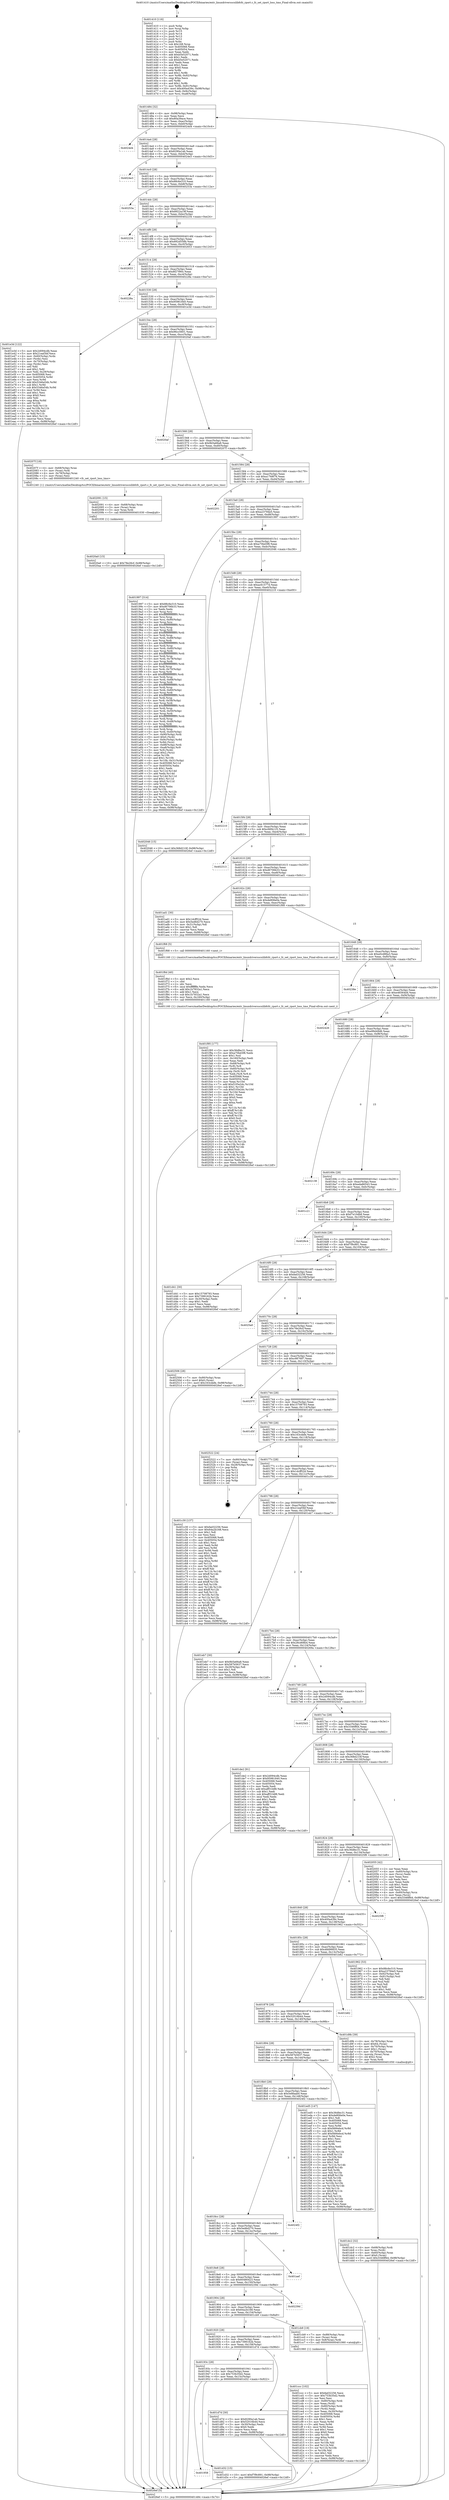 digraph "0x401410" {
  label = "0x401410 (/mnt/c/Users/mathe/Desktop/tcc/POCII/binaries/extr_linuxdriversscsilibfcfc_rport.c_fc_set_rport_loss_tmo_Final-ollvm.out::main(0))"
  labelloc = "t"
  node[shape=record]

  Entry [label="",width=0.3,height=0.3,shape=circle,fillcolor=black,style=filled]
  "0x401484" [label="{
     0x401484 [32]\l
     | [instrs]\l
     &nbsp;&nbsp;0x401484 \<+6\>: mov -0x98(%rbp),%eax\l
     &nbsp;&nbsp;0x40148a \<+2\>: mov %eax,%ecx\l
     &nbsp;&nbsp;0x40148c \<+6\>: sub $0x80a39ace,%ecx\l
     &nbsp;&nbsp;0x401492 \<+6\>: mov %eax,-0xac(%rbp)\l
     &nbsp;&nbsp;0x401498 \<+6\>: mov %ecx,-0xb0(%rbp)\l
     &nbsp;&nbsp;0x40149e \<+6\>: je 00000000004024d4 \<main+0x10c4\>\l
  }"]
  "0x4024d4" [label="{
     0x4024d4\l
  }", style=dashed]
  "0x4014a4" [label="{
     0x4014a4 [28]\l
     | [instrs]\l
     &nbsp;&nbsp;0x4014a4 \<+5\>: jmp 00000000004014a9 \<main+0x99\>\l
     &nbsp;&nbsp;0x4014a9 \<+6\>: mov -0xac(%rbp),%eax\l
     &nbsp;&nbsp;0x4014af \<+5\>: sub $0x8290a1ab,%eax\l
     &nbsp;&nbsp;0x4014b4 \<+6\>: mov %eax,-0xb4(%rbp)\l
     &nbsp;&nbsp;0x4014ba \<+6\>: je 00000000004024e3 \<main+0x10d3\>\l
  }"]
  Exit [label="",width=0.3,height=0.3,shape=circle,fillcolor=black,style=filled,peripheries=2]
  "0x4024e3" [label="{
     0x4024e3\l
  }", style=dashed]
  "0x4014c0" [label="{
     0x4014c0 [28]\l
     | [instrs]\l
     &nbsp;&nbsp;0x4014c0 \<+5\>: jmp 00000000004014c5 \<main+0xb5\>\l
     &nbsp;&nbsp;0x4014c5 \<+6\>: mov -0xac(%rbp),%eax\l
     &nbsp;&nbsp;0x4014cb \<+5\>: sub $0x88c6e310,%eax\l
     &nbsp;&nbsp;0x4014d0 \<+6\>: mov %eax,-0xb8(%rbp)\l
     &nbsp;&nbsp;0x4014d6 \<+6\>: je 000000000040253a \<main+0x112a\>\l
  }"]
  "0x4020a0" [label="{
     0x4020a0 [15]\l
     | [instrs]\l
     &nbsp;&nbsp;0x4020a0 \<+10\>: movl $0x78e26cf,-0x98(%rbp)\l
     &nbsp;&nbsp;0x4020aa \<+5\>: jmp 00000000004026ef \<main+0x12df\>\l
  }"]
  "0x40253a" [label="{
     0x40253a\l
  }", style=dashed]
  "0x4014dc" [label="{
     0x4014dc [28]\l
     | [instrs]\l
     &nbsp;&nbsp;0x4014dc \<+5\>: jmp 00000000004014e1 \<main+0xd1\>\l
     &nbsp;&nbsp;0x4014e1 \<+6\>: mov -0xac(%rbp),%eax\l
     &nbsp;&nbsp;0x4014e7 \<+5\>: sub $0x8922a19f,%eax\l
     &nbsp;&nbsp;0x4014ec \<+6\>: mov %eax,-0xbc(%rbp)\l
     &nbsp;&nbsp;0x4014f2 \<+6\>: je 0000000000402234 \<main+0xe24\>\l
  }"]
  "0x402091" [label="{
     0x402091 [15]\l
     | [instrs]\l
     &nbsp;&nbsp;0x402091 \<+4\>: mov -0x68(%rbp),%rax\l
     &nbsp;&nbsp;0x402095 \<+3\>: mov (%rax),%rax\l
     &nbsp;&nbsp;0x402098 \<+3\>: mov %rax,%rdi\l
     &nbsp;&nbsp;0x40209b \<+5\>: call 0000000000401030 \<free@plt\>\l
     | [calls]\l
     &nbsp;&nbsp;0x401030 \{1\} (unknown)\l
  }"]
  "0x402234" [label="{
     0x402234\l
  }", style=dashed]
  "0x4014f8" [label="{
     0x4014f8 [28]\l
     | [instrs]\l
     &nbsp;&nbsp;0x4014f8 \<+5\>: jmp 00000000004014fd \<main+0xed\>\l
     &nbsp;&nbsp;0x4014fd \<+6\>: mov -0xac(%rbp),%eax\l
     &nbsp;&nbsp;0x401503 \<+5\>: sub $0x892d558b,%eax\l
     &nbsp;&nbsp;0x401508 \<+6\>: mov %eax,-0xc0(%rbp)\l
     &nbsp;&nbsp;0x40150e \<+6\>: je 0000000000402653 \<main+0x1243\>\l
  }"]
  "0x401f95" [label="{
     0x401f95 [177]\l
     | [instrs]\l
     &nbsp;&nbsp;0x401f95 \<+5\>: mov $0x36dfec31,%ecx\l
     &nbsp;&nbsp;0x401f9a \<+5\>: mov $0xa70bd3f8,%edx\l
     &nbsp;&nbsp;0x401f9f \<+3\>: mov $0x1,%sil\l
     &nbsp;&nbsp;0x401fa2 \<+6\>: mov -0x160(%rbp),%edi\l
     &nbsp;&nbsp;0x401fa8 \<+3\>: imul %eax,%edi\l
     &nbsp;&nbsp;0x401fab \<+4\>: mov -0x68(%rbp),%r8\l
     &nbsp;&nbsp;0x401faf \<+3\>: mov (%r8),%r8\l
     &nbsp;&nbsp;0x401fb2 \<+4\>: mov -0x60(%rbp),%r9\l
     &nbsp;&nbsp;0x401fb6 \<+3\>: movslq (%r9),%r9\l
     &nbsp;&nbsp;0x401fb9 \<+4\>: mov %edi,(%r8,%r9,4)\l
     &nbsp;&nbsp;0x401fbd \<+7\>: mov 0x405068,%eax\l
     &nbsp;&nbsp;0x401fc4 \<+7\>: mov 0x405054,%edi\l
     &nbsp;&nbsp;0x401fcb \<+3\>: mov %eax,%r10d\l
     &nbsp;&nbsp;0x401fce \<+7\>: add $0xf105e2dc,%r10d\l
     &nbsp;&nbsp;0x401fd5 \<+4\>: sub $0x1,%r10d\l
     &nbsp;&nbsp;0x401fd9 \<+7\>: sub $0xf105e2dc,%r10d\l
     &nbsp;&nbsp;0x401fe0 \<+4\>: imul %r10d,%eax\l
     &nbsp;&nbsp;0x401fe4 \<+3\>: and $0x1,%eax\l
     &nbsp;&nbsp;0x401fe7 \<+3\>: cmp $0x0,%eax\l
     &nbsp;&nbsp;0x401fea \<+4\>: sete %r11b\l
     &nbsp;&nbsp;0x401fee \<+3\>: cmp $0xa,%edi\l
     &nbsp;&nbsp;0x401ff1 \<+3\>: setl %bl\l
     &nbsp;&nbsp;0x401ff4 \<+3\>: mov %r11b,%r14b\l
     &nbsp;&nbsp;0x401ff7 \<+4\>: xor $0xff,%r14b\l
     &nbsp;&nbsp;0x401ffb \<+3\>: mov %bl,%r15b\l
     &nbsp;&nbsp;0x401ffe \<+4\>: xor $0xff,%r15b\l
     &nbsp;&nbsp;0x402002 \<+4\>: xor $0x0,%sil\l
     &nbsp;&nbsp;0x402006 \<+3\>: mov %r14b,%r12b\l
     &nbsp;&nbsp;0x402009 \<+4\>: and $0x0,%r12b\l
     &nbsp;&nbsp;0x40200d \<+3\>: and %sil,%r11b\l
     &nbsp;&nbsp;0x402010 \<+3\>: mov %r15b,%r13b\l
     &nbsp;&nbsp;0x402013 \<+4\>: and $0x0,%r13b\l
     &nbsp;&nbsp;0x402017 \<+3\>: and %sil,%bl\l
     &nbsp;&nbsp;0x40201a \<+3\>: or %r11b,%r12b\l
     &nbsp;&nbsp;0x40201d \<+3\>: or %bl,%r13b\l
     &nbsp;&nbsp;0x402020 \<+3\>: xor %r13b,%r12b\l
     &nbsp;&nbsp;0x402023 \<+3\>: or %r15b,%r14b\l
     &nbsp;&nbsp;0x402026 \<+4\>: xor $0xff,%r14b\l
     &nbsp;&nbsp;0x40202a \<+4\>: or $0x0,%sil\l
     &nbsp;&nbsp;0x40202e \<+3\>: and %sil,%r14b\l
     &nbsp;&nbsp;0x402031 \<+3\>: or %r14b,%r12b\l
     &nbsp;&nbsp;0x402034 \<+4\>: test $0x1,%r12b\l
     &nbsp;&nbsp;0x402038 \<+3\>: cmovne %edx,%ecx\l
     &nbsp;&nbsp;0x40203b \<+6\>: mov %ecx,-0x98(%rbp)\l
     &nbsp;&nbsp;0x402041 \<+5\>: jmp 00000000004026ef \<main+0x12df\>\l
  }"]
  "0x402653" [label="{
     0x402653\l
  }", style=dashed]
  "0x401514" [label="{
     0x401514 [28]\l
     | [instrs]\l
     &nbsp;&nbsp;0x401514 \<+5\>: jmp 0000000000401519 \<main+0x109\>\l
     &nbsp;&nbsp;0x401519 \<+6\>: mov -0xac(%rbp),%eax\l
     &nbsp;&nbsp;0x40151f \<+5\>: sub $0x8f27f90c,%eax\l
     &nbsp;&nbsp;0x401524 \<+6\>: mov %eax,-0xc4(%rbp)\l
     &nbsp;&nbsp;0x40152a \<+6\>: je 000000000040228a \<main+0xe7a\>\l
  }"]
  "0x401f6d" [label="{
     0x401f6d [40]\l
     | [instrs]\l
     &nbsp;&nbsp;0x401f6d \<+5\>: mov $0x2,%ecx\l
     &nbsp;&nbsp;0x401f72 \<+1\>: cltd\l
     &nbsp;&nbsp;0x401f73 \<+2\>: idiv %ecx\l
     &nbsp;&nbsp;0x401f75 \<+6\>: imul $0xfffffffe,%edx,%ecx\l
     &nbsp;&nbsp;0x401f7b \<+6\>: add $0x1b7832a1,%ecx\l
     &nbsp;&nbsp;0x401f81 \<+3\>: add $0x1,%ecx\l
     &nbsp;&nbsp;0x401f84 \<+6\>: sub $0x1b7832a1,%ecx\l
     &nbsp;&nbsp;0x401f8a \<+6\>: mov %ecx,-0x160(%rbp)\l
     &nbsp;&nbsp;0x401f90 \<+5\>: call 0000000000401160 \<next_i\>\l
     | [calls]\l
     &nbsp;&nbsp;0x401160 \{1\} (/mnt/c/Users/mathe/Desktop/tcc/POCII/binaries/extr_linuxdriversscsilibfcfc_rport.c_fc_set_rport_loss_tmo_Final-ollvm.out::next_i)\l
  }"]
  "0x40228a" [label="{
     0x40228a\l
  }", style=dashed]
  "0x401530" [label="{
     0x401530 [28]\l
     | [instrs]\l
     &nbsp;&nbsp;0x401530 \<+5\>: jmp 0000000000401535 \<main+0x125\>\l
     &nbsp;&nbsp;0x401535 \<+6\>: mov -0xac(%rbp),%eax\l
     &nbsp;&nbsp;0x40153b \<+5\>: sub $0x95981840,%eax\l
     &nbsp;&nbsp;0x401540 \<+6\>: mov %eax,-0xc8(%rbp)\l
     &nbsp;&nbsp;0x401546 \<+6\>: je 0000000000401e3d \<main+0xa2d\>\l
  }"]
  "0x401dc2" [label="{
     0x401dc2 [32]\l
     | [instrs]\l
     &nbsp;&nbsp;0x401dc2 \<+4\>: mov -0x68(%rbp),%rdi\l
     &nbsp;&nbsp;0x401dc6 \<+3\>: mov %rax,(%rdi)\l
     &nbsp;&nbsp;0x401dc9 \<+4\>: mov -0x60(%rbp),%rax\l
     &nbsp;&nbsp;0x401dcd \<+6\>: movl $0x0,(%rax)\l
     &nbsp;&nbsp;0x401dd3 \<+10\>: movl $0x3346ff44,-0x98(%rbp)\l
     &nbsp;&nbsp;0x401ddd \<+5\>: jmp 00000000004026ef \<main+0x12df\>\l
  }"]
  "0x401e3d" [label="{
     0x401e3d [122]\l
     | [instrs]\l
     &nbsp;&nbsp;0x401e3d \<+5\>: mov $0x2d094cdb,%eax\l
     &nbsp;&nbsp;0x401e42 \<+5\>: mov $0x21eaf3bf,%ecx\l
     &nbsp;&nbsp;0x401e47 \<+4\>: mov -0x60(%rbp),%rdx\l
     &nbsp;&nbsp;0x401e4b \<+2\>: mov (%rdx),%esi\l
     &nbsp;&nbsp;0x401e4d \<+4\>: mov -0x70(%rbp),%rdx\l
     &nbsp;&nbsp;0x401e51 \<+2\>: cmp (%rdx),%esi\l
     &nbsp;&nbsp;0x401e53 \<+4\>: setl %dil\l
     &nbsp;&nbsp;0x401e57 \<+4\>: and $0x1,%dil\l
     &nbsp;&nbsp;0x401e5b \<+4\>: mov %dil,-0x29(%rbp)\l
     &nbsp;&nbsp;0x401e5f \<+7\>: mov 0x405068,%esi\l
     &nbsp;&nbsp;0x401e66 \<+8\>: mov 0x405054,%r8d\l
     &nbsp;&nbsp;0x401e6e \<+3\>: mov %esi,%r9d\l
     &nbsp;&nbsp;0x401e71 \<+7\>: add $0x5346a54b,%r9d\l
     &nbsp;&nbsp;0x401e78 \<+4\>: sub $0x1,%r9d\l
     &nbsp;&nbsp;0x401e7c \<+7\>: sub $0x5346a54b,%r9d\l
     &nbsp;&nbsp;0x401e83 \<+4\>: imul %r9d,%esi\l
     &nbsp;&nbsp;0x401e87 \<+3\>: and $0x1,%esi\l
     &nbsp;&nbsp;0x401e8a \<+3\>: cmp $0x0,%esi\l
     &nbsp;&nbsp;0x401e8d \<+4\>: sete %dil\l
     &nbsp;&nbsp;0x401e91 \<+4\>: cmp $0xa,%r8d\l
     &nbsp;&nbsp;0x401e95 \<+4\>: setl %r10b\l
     &nbsp;&nbsp;0x401e99 \<+3\>: mov %dil,%r11b\l
     &nbsp;&nbsp;0x401e9c \<+3\>: and %r10b,%r11b\l
     &nbsp;&nbsp;0x401e9f \<+3\>: xor %r10b,%dil\l
     &nbsp;&nbsp;0x401ea2 \<+3\>: or %dil,%r11b\l
     &nbsp;&nbsp;0x401ea5 \<+4\>: test $0x1,%r11b\l
     &nbsp;&nbsp;0x401ea9 \<+3\>: cmovne %ecx,%eax\l
     &nbsp;&nbsp;0x401eac \<+6\>: mov %eax,-0x98(%rbp)\l
     &nbsp;&nbsp;0x401eb2 \<+5\>: jmp 00000000004026ef \<main+0x12df\>\l
  }"]
  "0x40154c" [label="{
     0x40154c [28]\l
     | [instrs]\l
     &nbsp;&nbsp;0x40154c \<+5\>: jmp 0000000000401551 \<main+0x141\>\l
     &nbsp;&nbsp;0x401551 \<+6\>: mov -0xac(%rbp),%eax\l
     &nbsp;&nbsp;0x401557 \<+5\>: sub $0x96cc5601,%eax\l
     &nbsp;&nbsp;0x40155c \<+6\>: mov %eax,-0xcc(%rbp)\l
     &nbsp;&nbsp;0x401562 \<+6\>: je 00000000004020af \<main+0xc9f\>\l
  }"]
  "0x401958" [label="{
     0x401958\l
  }", style=dashed]
  "0x4020af" [label="{
     0x4020af\l
  }", style=dashed]
  "0x401568" [label="{
     0x401568 [28]\l
     | [instrs]\l
     &nbsp;&nbsp;0x401568 \<+5\>: jmp 000000000040156d \<main+0x15d\>\l
     &nbsp;&nbsp;0x40156d \<+6\>: mov -0xac(%rbp),%eax\l
     &nbsp;&nbsp;0x401573 \<+5\>: sub $0x9b5a66a8,%eax\l
     &nbsp;&nbsp;0x401578 \<+6\>: mov %eax,-0xd0(%rbp)\l
     &nbsp;&nbsp;0x40157e \<+6\>: je 000000000040207f \<main+0xc6f\>\l
  }"]
  "0x401d32" [label="{
     0x401d32 [15]\l
     | [instrs]\l
     &nbsp;&nbsp;0x401d32 \<+10\>: movl $0xf7f9c891,-0x98(%rbp)\l
     &nbsp;&nbsp;0x401d3c \<+5\>: jmp 00000000004026ef \<main+0x12df\>\l
  }"]
  "0x40207f" [label="{
     0x40207f [18]\l
     | [instrs]\l
     &nbsp;&nbsp;0x40207f \<+4\>: mov -0x68(%rbp),%rax\l
     &nbsp;&nbsp;0x402083 \<+3\>: mov (%rax),%rdi\l
     &nbsp;&nbsp;0x402086 \<+4\>: mov -0x78(%rbp),%rax\l
     &nbsp;&nbsp;0x40208a \<+2\>: mov (%rax),%esi\l
     &nbsp;&nbsp;0x40208c \<+5\>: call 0000000000401240 \<fc_set_rport_loss_tmo\>\l
     | [calls]\l
     &nbsp;&nbsp;0x401240 \{1\} (/mnt/c/Users/mathe/Desktop/tcc/POCII/binaries/extr_linuxdriversscsilibfcfc_rport.c_fc_set_rport_loss_tmo_Final-ollvm.out::fc_set_rport_loss_tmo)\l
  }"]
  "0x401584" [label="{
     0x401584 [28]\l
     | [instrs]\l
     &nbsp;&nbsp;0x401584 \<+5\>: jmp 0000000000401589 \<main+0x179\>\l
     &nbsp;&nbsp;0x401589 \<+6\>: mov -0xac(%rbp),%eax\l
     &nbsp;&nbsp;0x40158f \<+5\>: sub $0xa1768f76,%eax\l
     &nbsp;&nbsp;0x401594 \<+6\>: mov %eax,-0xd4(%rbp)\l
     &nbsp;&nbsp;0x40159a \<+6\>: je 0000000000402201 \<main+0xdf1\>\l
  }"]
  "0x40193c" [label="{
     0x40193c [28]\l
     | [instrs]\l
     &nbsp;&nbsp;0x40193c \<+5\>: jmp 0000000000401941 \<main+0x531\>\l
     &nbsp;&nbsp;0x401941 \<+6\>: mov -0xac(%rbp),%eax\l
     &nbsp;&nbsp;0x401947 \<+5\>: sub $0x753b35d2,%eax\l
     &nbsp;&nbsp;0x40194c \<+6\>: mov %eax,-0x15c(%rbp)\l
     &nbsp;&nbsp;0x401952 \<+6\>: je 0000000000401d32 \<main+0x922\>\l
  }"]
  "0x402201" [label="{
     0x402201\l
  }", style=dashed]
  "0x4015a0" [label="{
     0x4015a0 [28]\l
     | [instrs]\l
     &nbsp;&nbsp;0x4015a0 \<+5\>: jmp 00000000004015a5 \<main+0x195\>\l
     &nbsp;&nbsp;0x4015a5 \<+6\>: mov -0xac(%rbp),%eax\l
     &nbsp;&nbsp;0x4015ab \<+5\>: sub $0xa23794e5,%eax\l
     &nbsp;&nbsp;0x4015b0 \<+6\>: mov %eax,-0xd8(%rbp)\l
     &nbsp;&nbsp;0x4015b6 \<+6\>: je 0000000000401997 \<main+0x587\>\l
  }"]
  "0x401d7d" [label="{
     0x401d7d [30]\l
     | [instrs]\l
     &nbsp;&nbsp;0x401d7d \<+5\>: mov $0x8290a1ab,%eax\l
     &nbsp;&nbsp;0x401d82 \<+5\>: mov $0x52016b44,%ecx\l
     &nbsp;&nbsp;0x401d87 \<+3\>: mov -0x30(%rbp),%edx\l
     &nbsp;&nbsp;0x401d8a \<+3\>: cmp $0x0,%edx\l
     &nbsp;&nbsp;0x401d8d \<+3\>: cmove %ecx,%eax\l
     &nbsp;&nbsp;0x401d90 \<+6\>: mov %eax,-0x98(%rbp)\l
     &nbsp;&nbsp;0x401d96 \<+5\>: jmp 00000000004026ef \<main+0x12df\>\l
  }"]
  "0x401997" [label="{
     0x401997 [314]\l
     | [instrs]\l
     &nbsp;&nbsp;0x401997 \<+5\>: mov $0x88c6e310,%eax\l
     &nbsp;&nbsp;0x40199c \<+5\>: mov $0xd6706b33,%ecx\l
     &nbsp;&nbsp;0x4019a1 \<+2\>: xor %edx,%edx\l
     &nbsp;&nbsp;0x4019a3 \<+3\>: mov %rsp,%rsi\l
     &nbsp;&nbsp;0x4019a6 \<+4\>: add $0xfffffffffffffff0,%rsi\l
     &nbsp;&nbsp;0x4019aa \<+3\>: mov %rsi,%rsp\l
     &nbsp;&nbsp;0x4019ad \<+7\>: mov %rsi,-0x90(%rbp)\l
     &nbsp;&nbsp;0x4019b4 \<+3\>: mov %rsp,%rsi\l
     &nbsp;&nbsp;0x4019b7 \<+4\>: add $0xfffffffffffffff0,%rsi\l
     &nbsp;&nbsp;0x4019bb \<+3\>: mov %rsi,%rsp\l
     &nbsp;&nbsp;0x4019be \<+3\>: mov %rsp,%rdi\l
     &nbsp;&nbsp;0x4019c1 \<+4\>: add $0xfffffffffffffff0,%rdi\l
     &nbsp;&nbsp;0x4019c5 \<+3\>: mov %rdi,%rsp\l
     &nbsp;&nbsp;0x4019c8 \<+7\>: mov %rdi,-0x88(%rbp)\l
     &nbsp;&nbsp;0x4019cf \<+3\>: mov %rsp,%rdi\l
     &nbsp;&nbsp;0x4019d2 \<+4\>: add $0xfffffffffffffff0,%rdi\l
     &nbsp;&nbsp;0x4019d6 \<+3\>: mov %rdi,%rsp\l
     &nbsp;&nbsp;0x4019d9 \<+4\>: mov %rdi,-0x80(%rbp)\l
     &nbsp;&nbsp;0x4019dd \<+3\>: mov %rsp,%rdi\l
     &nbsp;&nbsp;0x4019e0 \<+4\>: add $0xfffffffffffffff0,%rdi\l
     &nbsp;&nbsp;0x4019e4 \<+3\>: mov %rdi,%rsp\l
     &nbsp;&nbsp;0x4019e7 \<+4\>: mov %rdi,-0x78(%rbp)\l
     &nbsp;&nbsp;0x4019eb \<+3\>: mov %rsp,%rdi\l
     &nbsp;&nbsp;0x4019ee \<+4\>: add $0xfffffffffffffff0,%rdi\l
     &nbsp;&nbsp;0x4019f2 \<+3\>: mov %rdi,%rsp\l
     &nbsp;&nbsp;0x4019f5 \<+4\>: mov %rdi,-0x70(%rbp)\l
     &nbsp;&nbsp;0x4019f9 \<+3\>: mov %rsp,%rdi\l
     &nbsp;&nbsp;0x4019fc \<+4\>: add $0xfffffffffffffff0,%rdi\l
     &nbsp;&nbsp;0x401a00 \<+3\>: mov %rdi,%rsp\l
     &nbsp;&nbsp;0x401a03 \<+4\>: mov %rdi,-0x68(%rbp)\l
     &nbsp;&nbsp;0x401a07 \<+3\>: mov %rsp,%rdi\l
     &nbsp;&nbsp;0x401a0a \<+4\>: add $0xfffffffffffffff0,%rdi\l
     &nbsp;&nbsp;0x401a0e \<+3\>: mov %rdi,%rsp\l
     &nbsp;&nbsp;0x401a11 \<+4\>: mov %rdi,-0x60(%rbp)\l
     &nbsp;&nbsp;0x401a15 \<+3\>: mov %rsp,%rdi\l
     &nbsp;&nbsp;0x401a18 \<+4\>: add $0xfffffffffffffff0,%rdi\l
     &nbsp;&nbsp;0x401a1c \<+3\>: mov %rdi,%rsp\l
     &nbsp;&nbsp;0x401a1f \<+4\>: mov %rdi,-0x58(%rbp)\l
     &nbsp;&nbsp;0x401a23 \<+3\>: mov %rsp,%rdi\l
     &nbsp;&nbsp;0x401a26 \<+4\>: add $0xfffffffffffffff0,%rdi\l
     &nbsp;&nbsp;0x401a2a \<+3\>: mov %rdi,%rsp\l
     &nbsp;&nbsp;0x401a2d \<+4\>: mov %rdi,-0x50(%rbp)\l
     &nbsp;&nbsp;0x401a31 \<+3\>: mov %rsp,%rdi\l
     &nbsp;&nbsp;0x401a34 \<+4\>: add $0xfffffffffffffff0,%rdi\l
     &nbsp;&nbsp;0x401a38 \<+3\>: mov %rdi,%rsp\l
     &nbsp;&nbsp;0x401a3b \<+4\>: mov %rdi,-0x48(%rbp)\l
     &nbsp;&nbsp;0x401a3f \<+3\>: mov %rsp,%rdi\l
     &nbsp;&nbsp;0x401a42 \<+4\>: add $0xfffffffffffffff0,%rdi\l
     &nbsp;&nbsp;0x401a46 \<+3\>: mov %rdi,%rsp\l
     &nbsp;&nbsp;0x401a49 \<+4\>: mov %rdi,-0x40(%rbp)\l
     &nbsp;&nbsp;0x401a4d \<+7\>: mov -0x90(%rbp),%rdi\l
     &nbsp;&nbsp;0x401a54 \<+6\>: movl $0x0,(%rdi)\l
     &nbsp;&nbsp;0x401a5a \<+7\>: mov -0x9c(%rbp),%r8d\l
     &nbsp;&nbsp;0x401a61 \<+3\>: mov %r8d,(%rsi)\l
     &nbsp;&nbsp;0x401a64 \<+7\>: mov -0x88(%rbp),%rdi\l
     &nbsp;&nbsp;0x401a6b \<+7\>: mov -0xa8(%rbp),%r9\l
     &nbsp;&nbsp;0x401a72 \<+3\>: mov %r9,(%rdi)\l
     &nbsp;&nbsp;0x401a75 \<+3\>: cmpl $0x2,(%rsi)\l
     &nbsp;&nbsp;0x401a78 \<+4\>: setne %r10b\l
     &nbsp;&nbsp;0x401a7c \<+4\>: and $0x1,%r10b\l
     &nbsp;&nbsp;0x401a80 \<+4\>: mov %r10b,-0x31(%rbp)\l
     &nbsp;&nbsp;0x401a84 \<+8\>: mov 0x405068,%r11d\l
     &nbsp;&nbsp;0x401a8c \<+7\>: mov 0x405054,%ebx\l
     &nbsp;&nbsp;0x401a93 \<+3\>: sub $0x1,%edx\l
     &nbsp;&nbsp;0x401a96 \<+3\>: mov %r11d,%r14d\l
     &nbsp;&nbsp;0x401a99 \<+3\>: add %edx,%r14d\l
     &nbsp;&nbsp;0x401a9c \<+4\>: imul %r14d,%r11d\l
     &nbsp;&nbsp;0x401aa0 \<+4\>: and $0x1,%r11d\l
     &nbsp;&nbsp;0x401aa4 \<+4\>: cmp $0x0,%r11d\l
     &nbsp;&nbsp;0x401aa8 \<+4\>: sete %r10b\l
     &nbsp;&nbsp;0x401aac \<+3\>: cmp $0xa,%ebx\l
     &nbsp;&nbsp;0x401aaf \<+4\>: setl %r15b\l
     &nbsp;&nbsp;0x401ab3 \<+3\>: mov %r10b,%r12b\l
     &nbsp;&nbsp;0x401ab6 \<+3\>: and %r15b,%r12b\l
     &nbsp;&nbsp;0x401ab9 \<+3\>: xor %r15b,%r10b\l
     &nbsp;&nbsp;0x401abc \<+3\>: or %r10b,%r12b\l
     &nbsp;&nbsp;0x401abf \<+4\>: test $0x1,%r12b\l
     &nbsp;&nbsp;0x401ac3 \<+3\>: cmovne %ecx,%eax\l
     &nbsp;&nbsp;0x401ac6 \<+6\>: mov %eax,-0x98(%rbp)\l
     &nbsp;&nbsp;0x401acc \<+5\>: jmp 00000000004026ef \<main+0x12df\>\l
  }"]
  "0x4015bc" [label="{
     0x4015bc [28]\l
     | [instrs]\l
     &nbsp;&nbsp;0x4015bc \<+5\>: jmp 00000000004015c1 \<main+0x1b1\>\l
     &nbsp;&nbsp;0x4015c1 \<+6\>: mov -0xac(%rbp),%eax\l
     &nbsp;&nbsp;0x4015c7 \<+5\>: sub $0xa70bd3f8,%eax\l
     &nbsp;&nbsp;0x4015cc \<+6\>: mov %eax,-0xdc(%rbp)\l
     &nbsp;&nbsp;0x4015d2 \<+6\>: je 0000000000402046 \<main+0xc36\>\l
  }"]
  "0x401ccc" [label="{
     0x401ccc [102]\l
     | [instrs]\l
     &nbsp;&nbsp;0x401ccc \<+5\>: mov $0xfad32256,%ecx\l
     &nbsp;&nbsp;0x401cd1 \<+5\>: mov $0x753b35d2,%edx\l
     &nbsp;&nbsp;0x401cd6 \<+2\>: xor %esi,%esi\l
     &nbsp;&nbsp;0x401cd8 \<+4\>: mov -0x80(%rbp),%rdi\l
     &nbsp;&nbsp;0x401cdc \<+2\>: mov %eax,(%rdi)\l
     &nbsp;&nbsp;0x401cde \<+4\>: mov -0x80(%rbp),%rdi\l
     &nbsp;&nbsp;0x401ce2 \<+2\>: mov (%rdi),%eax\l
     &nbsp;&nbsp;0x401ce4 \<+3\>: mov %eax,-0x30(%rbp)\l
     &nbsp;&nbsp;0x401ce7 \<+7\>: mov 0x405068,%eax\l
     &nbsp;&nbsp;0x401cee \<+8\>: mov 0x405054,%r8d\l
     &nbsp;&nbsp;0x401cf6 \<+3\>: sub $0x1,%esi\l
     &nbsp;&nbsp;0x401cf9 \<+3\>: mov %eax,%r9d\l
     &nbsp;&nbsp;0x401cfc \<+3\>: add %esi,%r9d\l
     &nbsp;&nbsp;0x401cff \<+4\>: imul %r9d,%eax\l
     &nbsp;&nbsp;0x401d03 \<+3\>: and $0x1,%eax\l
     &nbsp;&nbsp;0x401d06 \<+3\>: cmp $0x0,%eax\l
     &nbsp;&nbsp;0x401d09 \<+4\>: sete %r10b\l
     &nbsp;&nbsp;0x401d0d \<+4\>: cmp $0xa,%r8d\l
     &nbsp;&nbsp;0x401d11 \<+4\>: setl %r11b\l
     &nbsp;&nbsp;0x401d15 \<+3\>: mov %r10b,%bl\l
     &nbsp;&nbsp;0x401d18 \<+3\>: and %r11b,%bl\l
     &nbsp;&nbsp;0x401d1b \<+3\>: xor %r11b,%r10b\l
     &nbsp;&nbsp;0x401d1e \<+3\>: or %r10b,%bl\l
     &nbsp;&nbsp;0x401d21 \<+3\>: test $0x1,%bl\l
     &nbsp;&nbsp;0x401d24 \<+3\>: cmovne %edx,%ecx\l
     &nbsp;&nbsp;0x401d27 \<+6\>: mov %ecx,-0x98(%rbp)\l
     &nbsp;&nbsp;0x401d2d \<+5\>: jmp 00000000004026ef \<main+0x12df\>\l
  }"]
  "0x402046" [label="{
     0x402046 [15]\l
     | [instrs]\l
     &nbsp;&nbsp;0x402046 \<+10\>: movl $0x368d210f,-0x98(%rbp)\l
     &nbsp;&nbsp;0x402050 \<+5\>: jmp 00000000004026ef \<main+0x12df\>\l
  }"]
  "0x4015d8" [label="{
     0x4015d8 [28]\l
     | [instrs]\l
     &nbsp;&nbsp;0x4015d8 \<+5\>: jmp 00000000004015dd \<main+0x1cd\>\l
     &nbsp;&nbsp;0x4015dd \<+6\>: mov -0xac(%rbp),%eax\l
     &nbsp;&nbsp;0x4015e3 \<+5\>: sub $0xac61577d,%eax\l
     &nbsp;&nbsp;0x4015e8 \<+6\>: mov %eax,-0xe0(%rbp)\l
     &nbsp;&nbsp;0x4015ee \<+6\>: je 0000000000402210 \<main+0xe00\>\l
  }"]
  "0x401920" [label="{
     0x401920 [28]\l
     | [instrs]\l
     &nbsp;&nbsp;0x401920 \<+5\>: jmp 0000000000401925 \<main+0x515\>\l
     &nbsp;&nbsp;0x401925 \<+6\>: mov -0xac(%rbp),%eax\l
     &nbsp;&nbsp;0x40192b \<+5\>: sub $0x7399162b,%eax\l
     &nbsp;&nbsp;0x401930 \<+6\>: mov %eax,-0x158(%rbp)\l
     &nbsp;&nbsp;0x401936 \<+6\>: je 0000000000401d7d \<main+0x96d\>\l
  }"]
  "0x402210" [label="{
     0x402210\l
  }", style=dashed]
  "0x4015f4" [label="{
     0x4015f4 [28]\l
     | [instrs]\l
     &nbsp;&nbsp;0x4015f4 \<+5\>: jmp 00000000004015f9 \<main+0x1e9\>\l
     &nbsp;&nbsp;0x4015f9 \<+6\>: mov -0xac(%rbp),%eax\l
     &nbsp;&nbsp;0x4015ff \<+5\>: sub $0xcfd0b125,%eax\l
     &nbsp;&nbsp;0x401604 \<+6\>: mov %eax,-0xe4(%rbp)\l
     &nbsp;&nbsp;0x40160a \<+6\>: je 0000000000402313 \<main+0xf03\>\l
  }"]
  "0x401cb9" [label="{
     0x401cb9 [19]\l
     | [instrs]\l
     &nbsp;&nbsp;0x401cb9 \<+7\>: mov -0x88(%rbp),%rax\l
     &nbsp;&nbsp;0x401cc0 \<+3\>: mov (%rax),%rax\l
     &nbsp;&nbsp;0x401cc3 \<+4\>: mov 0x8(%rax),%rdi\l
     &nbsp;&nbsp;0x401cc7 \<+5\>: call 0000000000401060 \<atoi@plt\>\l
     | [calls]\l
     &nbsp;&nbsp;0x401060 \{1\} (unknown)\l
  }"]
  "0x402313" [label="{
     0x402313\l
  }", style=dashed]
  "0x401610" [label="{
     0x401610 [28]\l
     | [instrs]\l
     &nbsp;&nbsp;0x401610 \<+5\>: jmp 0000000000401615 \<main+0x205\>\l
     &nbsp;&nbsp;0x401615 \<+6\>: mov -0xac(%rbp),%eax\l
     &nbsp;&nbsp;0x40161b \<+5\>: sub $0xd6706b33,%eax\l
     &nbsp;&nbsp;0x401620 \<+6\>: mov %eax,-0xe8(%rbp)\l
     &nbsp;&nbsp;0x401626 \<+6\>: je 0000000000401ad1 \<main+0x6c1\>\l
  }"]
  "0x401904" [label="{
     0x401904 [28]\l
     | [instrs]\l
     &nbsp;&nbsp;0x401904 \<+5\>: jmp 0000000000401909 \<main+0x4f9\>\l
     &nbsp;&nbsp;0x401909 \<+6\>: mov -0xac(%rbp),%eax\l
     &nbsp;&nbsp;0x40190f \<+5\>: sub $0x64a2b168,%eax\l
     &nbsp;&nbsp;0x401914 \<+6\>: mov %eax,-0x154(%rbp)\l
     &nbsp;&nbsp;0x40191a \<+6\>: je 0000000000401cb9 \<main+0x8a9\>\l
  }"]
  "0x401ad1" [label="{
     0x401ad1 [30]\l
     | [instrs]\l
     &nbsp;&nbsp;0x401ad1 \<+5\>: mov $0x1dcff52d,%eax\l
     &nbsp;&nbsp;0x401ad6 \<+5\>: mov $0x5ed6d270,%ecx\l
     &nbsp;&nbsp;0x401adb \<+3\>: mov -0x31(%rbp),%dl\l
     &nbsp;&nbsp;0x401ade \<+3\>: test $0x1,%dl\l
     &nbsp;&nbsp;0x401ae1 \<+3\>: cmovne %ecx,%eax\l
     &nbsp;&nbsp;0x401ae4 \<+6\>: mov %eax,-0x98(%rbp)\l
     &nbsp;&nbsp;0x401aea \<+5\>: jmp 00000000004026ef \<main+0x12df\>\l
  }"]
  "0x40162c" [label="{
     0x40162c [28]\l
     | [instrs]\l
     &nbsp;&nbsp;0x40162c \<+5\>: jmp 0000000000401631 \<main+0x221\>\l
     &nbsp;&nbsp;0x401631 \<+6\>: mov -0xac(%rbp),%eax\l
     &nbsp;&nbsp;0x401637 \<+5\>: sub $0xde806e0e,%eax\l
     &nbsp;&nbsp;0x40163c \<+6\>: mov %eax,-0xec(%rbp)\l
     &nbsp;&nbsp;0x401642 \<+6\>: je 0000000000401f68 \<main+0xb58\>\l
  }"]
  "0x40239d" [label="{
     0x40239d\l
  }", style=dashed]
  "0x401f68" [label="{
     0x401f68 [5]\l
     | [instrs]\l
     &nbsp;&nbsp;0x401f68 \<+5\>: call 0000000000401160 \<next_i\>\l
     | [calls]\l
     &nbsp;&nbsp;0x401160 \{1\} (/mnt/c/Users/mathe/Desktop/tcc/POCII/binaries/extr_linuxdriversscsilibfcfc_rport.c_fc_set_rport_loss_tmo_Final-ollvm.out::next_i)\l
  }"]
  "0x401648" [label="{
     0x401648 [28]\l
     | [instrs]\l
     &nbsp;&nbsp;0x401648 \<+5\>: jmp 000000000040164d \<main+0x23d\>\l
     &nbsp;&nbsp;0x40164d \<+6\>: mov -0xac(%rbp),%eax\l
     &nbsp;&nbsp;0x401653 \<+5\>: sub $0xe0cd86a3,%eax\l
     &nbsp;&nbsp;0x401658 \<+6\>: mov %eax,-0xf0(%rbp)\l
     &nbsp;&nbsp;0x40165e \<+6\>: je 000000000040238e \<main+0xf7e\>\l
  }"]
  "0x4018e8" [label="{
     0x4018e8 [28]\l
     | [instrs]\l
     &nbsp;&nbsp;0x4018e8 \<+5\>: jmp 00000000004018ed \<main+0x4dd\>\l
     &nbsp;&nbsp;0x4018ed \<+6\>: mov -0xac(%rbp),%eax\l
     &nbsp;&nbsp;0x4018f3 \<+5\>: sub $0x60480423,%eax\l
     &nbsp;&nbsp;0x4018f8 \<+6\>: mov %eax,-0x150(%rbp)\l
     &nbsp;&nbsp;0x4018fe \<+6\>: je 000000000040239d \<main+0xf8d\>\l
  }"]
  "0x40238e" [label="{
     0x40238e\l
  }", style=dashed]
  "0x401664" [label="{
     0x401664 [28]\l
     | [instrs]\l
     &nbsp;&nbsp;0x401664 \<+5\>: jmp 0000000000401669 \<main+0x259\>\l
     &nbsp;&nbsp;0x401669 \<+6\>: mov -0xac(%rbp),%eax\l
     &nbsp;&nbsp;0x40166f \<+5\>: sub $0xe46564d4,%eax\l
     &nbsp;&nbsp;0x401674 \<+6\>: mov %eax,-0xf4(%rbp)\l
     &nbsp;&nbsp;0x40167a \<+6\>: je 0000000000402426 \<main+0x1016\>\l
  }"]
  "0x401aef" [label="{
     0x401aef\l
  }", style=dashed]
  "0x402426" [label="{
     0x402426\l
  }", style=dashed]
  "0x401680" [label="{
     0x401680 [28]\l
     | [instrs]\l
     &nbsp;&nbsp;0x401680 \<+5\>: jmp 0000000000401685 \<main+0x275\>\l
     &nbsp;&nbsp;0x401685 \<+6\>: mov -0xac(%rbp),%eax\l
     &nbsp;&nbsp;0x40168b \<+5\>: sub $0xe99d49d6,%eax\l
     &nbsp;&nbsp;0x401690 \<+6\>: mov %eax,-0xf8(%rbp)\l
     &nbsp;&nbsp;0x401696 \<+6\>: je 0000000000402138 \<main+0xd28\>\l
  }"]
  "0x4018cc" [label="{
     0x4018cc [28]\l
     | [instrs]\l
     &nbsp;&nbsp;0x4018cc \<+5\>: jmp 00000000004018d1 \<main+0x4c1\>\l
     &nbsp;&nbsp;0x4018d1 \<+6\>: mov -0xac(%rbp),%eax\l
     &nbsp;&nbsp;0x4018d7 \<+5\>: sub $0x5ed6d270,%eax\l
     &nbsp;&nbsp;0x4018dc \<+6\>: mov %eax,-0x14c(%rbp)\l
     &nbsp;&nbsp;0x4018e2 \<+6\>: je 0000000000401aef \<main+0x6df\>\l
  }"]
  "0x402138" [label="{
     0x402138\l
  }", style=dashed]
  "0x40169c" [label="{
     0x40169c [28]\l
     | [instrs]\l
     &nbsp;&nbsp;0x40169c \<+5\>: jmp 00000000004016a1 \<main+0x291\>\l
     &nbsp;&nbsp;0x4016a1 \<+6\>: mov -0xac(%rbp),%eax\l
     &nbsp;&nbsp;0x4016a7 \<+5\>: sub $0xeda86543,%eax\l
     &nbsp;&nbsp;0x4016ac \<+6\>: mov %eax,-0xfc(%rbp)\l
     &nbsp;&nbsp;0x4016b2 \<+6\>: je 0000000000401c21 \<main+0x811\>\l
  }"]
  "0x4024f2" [label="{
     0x4024f2\l
  }", style=dashed]
  "0x401c21" [label="{
     0x401c21\l
  }", style=dashed]
  "0x4016b8" [label="{
     0x4016b8 [28]\l
     | [instrs]\l
     &nbsp;&nbsp;0x4016b8 \<+5\>: jmp 00000000004016bd \<main+0x2ad\>\l
     &nbsp;&nbsp;0x4016bd \<+6\>: mov -0xac(%rbp),%eax\l
     &nbsp;&nbsp;0x4016c3 \<+5\>: sub $0xf7e10db8,%eax\l
     &nbsp;&nbsp;0x4016c8 \<+6\>: mov %eax,-0x100(%rbp)\l
     &nbsp;&nbsp;0x4016ce \<+6\>: je 00000000004026c4 \<main+0x12b4\>\l
  }"]
  "0x4018b0" [label="{
     0x4018b0 [28]\l
     | [instrs]\l
     &nbsp;&nbsp;0x4018b0 \<+5\>: jmp 00000000004018b5 \<main+0x4a5\>\l
     &nbsp;&nbsp;0x4018b5 \<+6\>: mov -0xac(%rbp),%eax\l
     &nbsp;&nbsp;0x4018bb \<+5\>: sub $0x5e8faab0,%eax\l
     &nbsp;&nbsp;0x4018c0 \<+6\>: mov %eax,-0x148(%rbp)\l
     &nbsp;&nbsp;0x4018c6 \<+6\>: je 00000000004024f2 \<main+0x10e2\>\l
  }"]
  "0x4026c4" [label="{
     0x4026c4\l
  }", style=dashed]
  "0x4016d4" [label="{
     0x4016d4 [28]\l
     | [instrs]\l
     &nbsp;&nbsp;0x4016d4 \<+5\>: jmp 00000000004016d9 \<main+0x2c9\>\l
     &nbsp;&nbsp;0x4016d9 \<+6\>: mov -0xac(%rbp),%eax\l
     &nbsp;&nbsp;0x4016df \<+5\>: sub $0xf7f9c891,%eax\l
     &nbsp;&nbsp;0x4016e4 \<+6\>: mov %eax,-0x104(%rbp)\l
     &nbsp;&nbsp;0x4016ea \<+6\>: je 0000000000401d41 \<main+0x931\>\l
  }"]
  "0x401ed5" [label="{
     0x401ed5 [147]\l
     | [instrs]\l
     &nbsp;&nbsp;0x401ed5 \<+5\>: mov $0x36dfec31,%eax\l
     &nbsp;&nbsp;0x401eda \<+5\>: mov $0xde806e0e,%ecx\l
     &nbsp;&nbsp;0x401edf \<+2\>: mov $0x1,%dl\l
     &nbsp;&nbsp;0x401ee1 \<+7\>: mov 0x405068,%esi\l
     &nbsp;&nbsp;0x401ee8 \<+7\>: mov 0x405054,%edi\l
     &nbsp;&nbsp;0x401eef \<+3\>: mov %esi,%r8d\l
     &nbsp;&nbsp;0x401ef2 \<+7\>: sub $0xf466ebcd,%r8d\l
     &nbsp;&nbsp;0x401ef9 \<+4\>: sub $0x1,%r8d\l
     &nbsp;&nbsp;0x401efd \<+7\>: add $0xf466ebcd,%r8d\l
     &nbsp;&nbsp;0x401f04 \<+4\>: imul %r8d,%esi\l
     &nbsp;&nbsp;0x401f08 \<+3\>: and $0x1,%esi\l
     &nbsp;&nbsp;0x401f0b \<+3\>: cmp $0x0,%esi\l
     &nbsp;&nbsp;0x401f0e \<+4\>: sete %r9b\l
     &nbsp;&nbsp;0x401f12 \<+3\>: cmp $0xa,%edi\l
     &nbsp;&nbsp;0x401f15 \<+4\>: setl %r10b\l
     &nbsp;&nbsp;0x401f19 \<+3\>: mov %r9b,%r11b\l
     &nbsp;&nbsp;0x401f1c \<+4\>: xor $0xff,%r11b\l
     &nbsp;&nbsp;0x401f20 \<+3\>: mov %r10b,%bl\l
     &nbsp;&nbsp;0x401f23 \<+3\>: xor $0xff,%bl\l
     &nbsp;&nbsp;0x401f26 \<+3\>: xor $0x1,%dl\l
     &nbsp;&nbsp;0x401f29 \<+3\>: mov %r11b,%r14b\l
     &nbsp;&nbsp;0x401f2c \<+4\>: and $0xff,%r14b\l
     &nbsp;&nbsp;0x401f30 \<+3\>: and %dl,%r9b\l
     &nbsp;&nbsp;0x401f33 \<+3\>: mov %bl,%r15b\l
     &nbsp;&nbsp;0x401f36 \<+4\>: and $0xff,%r15b\l
     &nbsp;&nbsp;0x401f3a \<+3\>: and %dl,%r10b\l
     &nbsp;&nbsp;0x401f3d \<+3\>: or %r9b,%r14b\l
     &nbsp;&nbsp;0x401f40 \<+3\>: or %r10b,%r15b\l
     &nbsp;&nbsp;0x401f43 \<+3\>: xor %r15b,%r14b\l
     &nbsp;&nbsp;0x401f46 \<+3\>: or %bl,%r11b\l
     &nbsp;&nbsp;0x401f49 \<+4\>: xor $0xff,%r11b\l
     &nbsp;&nbsp;0x401f4d \<+3\>: or $0x1,%dl\l
     &nbsp;&nbsp;0x401f50 \<+3\>: and %dl,%r11b\l
     &nbsp;&nbsp;0x401f53 \<+3\>: or %r11b,%r14b\l
     &nbsp;&nbsp;0x401f56 \<+4\>: test $0x1,%r14b\l
     &nbsp;&nbsp;0x401f5a \<+3\>: cmovne %ecx,%eax\l
     &nbsp;&nbsp;0x401f5d \<+6\>: mov %eax,-0x98(%rbp)\l
     &nbsp;&nbsp;0x401f63 \<+5\>: jmp 00000000004026ef \<main+0x12df\>\l
  }"]
  "0x401d41" [label="{
     0x401d41 [30]\l
     | [instrs]\l
     &nbsp;&nbsp;0x401d41 \<+5\>: mov $0x15708793,%eax\l
     &nbsp;&nbsp;0x401d46 \<+5\>: mov $0x7399162b,%ecx\l
     &nbsp;&nbsp;0x401d4b \<+3\>: mov -0x30(%rbp),%edx\l
     &nbsp;&nbsp;0x401d4e \<+3\>: cmp $0x1,%edx\l
     &nbsp;&nbsp;0x401d51 \<+3\>: cmovl %ecx,%eax\l
     &nbsp;&nbsp;0x401d54 \<+6\>: mov %eax,-0x98(%rbp)\l
     &nbsp;&nbsp;0x401d5a \<+5\>: jmp 00000000004026ef \<main+0x12df\>\l
  }"]
  "0x4016f0" [label="{
     0x4016f0 [28]\l
     | [instrs]\l
     &nbsp;&nbsp;0x4016f0 \<+5\>: jmp 00000000004016f5 \<main+0x2e5\>\l
     &nbsp;&nbsp;0x4016f5 \<+6\>: mov -0xac(%rbp),%eax\l
     &nbsp;&nbsp;0x4016fb \<+5\>: sub $0xfad32256,%eax\l
     &nbsp;&nbsp;0x401700 \<+6\>: mov %eax,-0x108(%rbp)\l
     &nbsp;&nbsp;0x401706 \<+6\>: je 00000000004025a0 \<main+0x1190\>\l
  }"]
  "0x401894" [label="{
     0x401894 [28]\l
     | [instrs]\l
     &nbsp;&nbsp;0x401894 \<+5\>: jmp 0000000000401899 \<main+0x489\>\l
     &nbsp;&nbsp;0x401899 \<+6\>: mov -0xac(%rbp),%eax\l
     &nbsp;&nbsp;0x40189f \<+5\>: sub $0x587b5637,%eax\l
     &nbsp;&nbsp;0x4018a4 \<+6\>: mov %eax,-0x144(%rbp)\l
     &nbsp;&nbsp;0x4018aa \<+6\>: je 0000000000401ed5 \<main+0xac5\>\l
  }"]
  "0x4025a0" [label="{
     0x4025a0\l
  }", style=dashed]
  "0x40170c" [label="{
     0x40170c [28]\l
     | [instrs]\l
     &nbsp;&nbsp;0x40170c \<+5\>: jmp 0000000000401711 \<main+0x301\>\l
     &nbsp;&nbsp;0x401711 \<+6\>: mov -0xac(%rbp),%eax\l
     &nbsp;&nbsp;0x401717 \<+5\>: sub $0x78e26cf,%eax\l
     &nbsp;&nbsp;0x40171c \<+6\>: mov %eax,-0x10c(%rbp)\l
     &nbsp;&nbsp;0x401722 \<+6\>: je 0000000000402506 \<main+0x10f6\>\l
  }"]
  "0x401d9b" [label="{
     0x401d9b [39]\l
     | [instrs]\l
     &nbsp;&nbsp;0x401d9b \<+4\>: mov -0x78(%rbp),%rax\l
     &nbsp;&nbsp;0x401d9f \<+6\>: movl $0x64,(%rax)\l
     &nbsp;&nbsp;0x401da5 \<+4\>: mov -0x70(%rbp),%rax\l
     &nbsp;&nbsp;0x401da9 \<+6\>: movl $0x1,(%rax)\l
     &nbsp;&nbsp;0x401daf \<+4\>: mov -0x70(%rbp),%rax\l
     &nbsp;&nbsp;0x401db3 \<+3\>: movslq (%rax),%rax\l
     &nbsp;&nbsp;0x401db6 \<+4\>: shl $0x2,%rax\l
     &nbsp;&nbsp;0x401dba \<+3\>: mov %rax,%rdi\l
     &nbsp;&nbsp;0x401dbd \<+5\>: call 0000000000401050 \<malloc@plt\>\l
     | [calls]\l
     &nbsp;&nbsp;0x401050 \{1\} (unknown)\l
  }"]
  "0x402506" [label="{
     0x402506 [28]\l
     | [instrs]\l
     &nbsp;&nbsp;0x402506 \<+7\>: mov -0x90(%rbp),%rax\l
     &nbsp;&nbsp;0x40250d \<+6\>: movl $0x0,(%rax)\l
     &nbsp;&nbsp;0x402513 \<+10\>: movl $0x163cdefe,-0x98(%rbp)\l
     &nbsp;&nbsp;0x40251d \<+5\>: jmp 00000000004026ef \<main+0x12df\>\l
  }"]
  "0x401728" [label="{
     0x401728 [28]\l
     | [instrs]\l
     &nbsp;&nbsp;0x401728 \<+5\>: jmp 000000000040172d \<main+0x31d\>\l
     &nbsp;&nbsp;0x40172d \<+6\>: mov -0xac(%rbp),%eax\l
     &nbsp;&nbsp;0x401733 \<+5\>: sub $0xc987697,%eax\l
     &nbsp;&nbsp;0x401738 \<+6\>: mov %eax,-0x110(%rbp)\l
     &nbsp;&nbsp;0x40173e \<+6\>: je 000000000040257f \<main+0x116f\>\l
  }"]
  "0x401878" [label="{
     0x401878 [28]\l
     | [instrs]\l
     &nbsp;&nbsp;0x401878 \<+5\>: jmp 000000000040187d \<main+0x46d\>\l
     &nbsp;&nbsp;0x40187d \<+6\>: mov -0xac(%rbp),%eax\l
     &nbsp;&nbsp;0x401883 \<+5\>: sub $0x52016b44,%eax\l
     &nbsp;&nbsp;0x401888 \<+6\>: mov %eax,-0x140(%rbp)\l
     &nbsp;&nbsp;0x40188e \<+6\>: je 0000000000401d9b \<main+0x98b\>\l
  }"]
  "0x40257f" [label="{
     0x40257f\l
  }", style=dashed]
  "0x401744" [label="{
     0x401744 [28]\l
     | [instrs]\l
     &nbsp;&nbsp;0x401744 \<+5\>: jmp 0000000000401749 \<main+0x339\>\l
     &nbsp;&nbsp;0x401749 \<+6\>: mov -0xac(%rbp),%eax\l
     &nbsp;&nbsp;0x40174f \<+5\>: sub $0x15708793,%eax\l
     &nbsp;&nbsp;0x401754 \<+6\>: mov %eax,-0x114(%rbp)\l
     &nbsp;&nbsp;0x40175a \<+6\>: je 0000000000401d5f \<main+0x94f\>\l
  }"]
  "0x401b82" [label="{
     0x401b82\l
  }", style=dashed]
  "0x401d5f" [label="{
     0x401d5f\l
  }", style=dashed]
  "0x401760" [label="{
     0x401760 [28]\l
     | [instrs]\l
     &nbsp;&nbsp;0x401760 \<+5\>: jmp 0000000000401765 \<main+0x355\>\l
     &nbsp;&nbsp;0x401765 \<+6\>: mov -0xac(%rbp),%eax\l
     &nbsp;&nbsp;0x40176b \<+5\>: sub $0x163cdefe,%eax\l
     &nbsp;&nbsp;0x401770 \<+6\>: mov %eax,-0x118(%rbp)\l
     &nbsp;&nbsp;0x401776 \<+6\>: je 0000000000402522 \<main+0x1112\>\l
  }"]
  "0x401410" [label="{
     0x401410 [116]\l
     | [instrs]\l
     &nbsp;&nbsp;0x401410 \<+1\>: push %rbp\l
     &nbsp;&nbsp;0x401411 \<+3\>: mov %rsp,%rbp\l
     &nbsp;&nbsp;0x401414 \<+2\>: push %r15\l
     &nbsp;&nbsp;0x401416 \<+2\>: push %r14\l
     &nbsp;&nbsp;0x401418 \<+2\>: push %r13\l
     &nbsp;&nbsp;0x40141a \<+2\>: push %r12\l
     &nbsp;&nbsp;0x40141c \<+1\>: push %rbx\l
     &nbsp;&nbsp;0x40141d \<+7\>: sub $0x168,%rsp\l
     &nbsp;&nbsp;0x401424 \<+7\>: mov 0x405068,%eax\l
     &nbsp;&nbsp;0x40142b \<+7\>: mov 0x405054,%ecx\l
     &nbsp;&nbsp;0x401432 \<+2\>: mov %eax,%edx\l
     &nbsp;&nbsp;0x401434 \<+6\>: add $0xb5e52071,%edx\l
     &nbsp;&nbsp;0x40143a \<+3\>: sub $0x1,%edx\l
     &nbsp;&nbsp;0x40143d \<+6\>: sub $0xb5e52071,%edx\l
     &nbsp;&nbsp;0x401443 \<+3\>: imul %edx,%eax\l
     &nbsp;&nbsp;0x401446 \<+3\>: and $0x1,%eax\l
     &nbsp;&nbsp;0x401449 \<+3\>: cmp $0x0,%eax\l
     &nbsp;&nbsp;0x40144c \<+4\>: sete %r8b\l
     &nbsp;&nbsp;0x401450 \<+4\>: and $0x1,%r8b\l
     &nbsp;&nbsp;0x401454 \<+7\>: mov %r8b,-0x92(%rbp)\l
     &nbsp;&nbsp;0x40145b \<+3\>: cmp $0xa,%ecx\l
     &nbsp;&nbsp;0x40145e \<+4\>: setl %r8b\l
     &nbsp;&nbsp;0x401462 \<+4\>: and $0x1,%r8b\l
     &nbsp;&nbsp;0x401466 \<+7\>: mov %r8b,-0x91(%rbp)\l
     &nbsp;&nbsp;0x40146d \<+10\>: movl $0x400a439c,-0x98(%rbp)\l
     &nbsp;&nbsp;0x401477 \<+6\>: mov %edi,-0x9c(%rbp)\l
     &nbsp;&nbsp;0x40147d \<+7\>: mov %rsi,-0xa8(%rbp)\l
  }"]
  "0x402522" [label="{
     0x402522 [24]\l
     | [instrs]\l
     &nbsp;&nbsp;0x402522 \<+7\>: mov -0x90(%rbp),%rax\l
     &nbsp;&nbsp;0x402529 \<+2\>: mov (%rax),%eax\l
     &nbsp;&nbsp;0x40252b \<+4\>: lea -0x28(%rbp),%rsp\l
     &nbsp;&nbsp;0x40252f \<+1\>: pop %rbx\l
     &nbsp;&nbsp;0x402530 \<+2\>: pop %r12\l
     &nbsp;&nbsp;0x402532 \<+2\>: pop %r13\l
     &nbsp;&nbsp;0x402534 \<+2\>: pop %r14\l
     &nbsp;&nbsp;0x402536 \<+2\>: pop %r15\l
     &nbsp;&nbsp;0x402538 \<+1\>: pop %rbp\l
     &nbsp;&nbsp;0x402539 \<+1\>: ret\l
  }"]
  "0x40177c" [label="{
     0x40177c [28]\l
     | [instrs]\l
     &nbsp;&nbsp;0x40177c \<+5\>: jmp 0000000000401781 \<main+0x371\>\l
     &nbsp;&nbsp;0x401781 \<+6\>: mov -0xac(%rbp),%eax\l
     &nbsp;&nbsp;0x401787 \<+5\>: sub $0x1dcff52d,%eax\l
     &nbsp;&nbsp;0x40178c \<+6\>: mov %eax,-0x11c(%rbp)\l
     &nbsp;&nbsp;0x401792 \<+6\>: je 0000000000401c30 \<main+0x820\>\l
  }"]
  "0x4026ef" [label="{
     0x4026ef [5]\l
     | [instrs]\l
     &nbsp;&nbsp;0x4026ef \<+5\>: jmp 0000000000401484 \<main+0x74\>\l
  }"]
  "0x401c30" [label="{
     0x401c30 [137]\l
     | [instrs]\l
     &nbsp;&nbsp;0x401c30 \<+5\>: mov $0xfad32256,%eax\l
     &nbsp;&nbsp;0x401c35 \<+5\>: mov $0x64a2b168,%ecx\l
     &nbsp;&nbsp;0x401c3a \<+2\>: mov $0x1,%dl\l
     &nbsp;&nbsp;0x401c3c \<+2\>: xor %esi,%esi\l
     &nbsp;&nbsp;0x401c3e \<+7\>: mov 0x405068,%edi\l
     &nbsp;&nbsp;0x401c45 \<+8\>: mov 0x405054,%r8d\l
     &nbsp;&nbsp;0x401c4d \<+3\>: sub $0x1,%esi\l
     &nbsp;&nbsp;0x401c50 \<+3\>: mov %edi,%r9d\l
     &nbsp;&nbsp;0x401c53 \<+3\>: add %esi,%r9d\l
     &nbsp;&nbsp;0x401c56 \<+4\>: imul %r9d,%edi\l
     &nbsp;&nbsp;0x401c5a \<+3\>: and $0x1,%edi\l
     &nbsp;&nbsp;0x401c5d \<+3\>: cmp $0x0,%edi\l
     &nbsp;&nbsp;0x401c60 \<+4\>: sete %r10b\l
     &nbsp;&nbsp;0x401c64 \<+4\>: cmp $0xa,%r8d\l
     &nbsp;&nbsp;0x401c68 \<+4\>: setl %r11b\l
     &nbsp;&nbsp;0x401c6c \<+3\>: mov %r10b,%bl\l
     &nbsp;&nbsp;0x401c6f \<+3\>: xor $0xff,%bl\l
     &nbsp;&nbsp;0x401c72 \<+3\>: mov %r11b,%r14b\l
     &nbsp;&nbsp;0x401c75 \<+4\>: xor $0xff,%r14b\l
     &nbsp;&nbsp;0x401c79 \<+3\>: xor $0x1,%dl\l
     &nbsp;&nbsp;0x401c7c \<+3\>: mov %bl,%r15b\l
     &nbsp;&nbsp;0x401c7f \<+4\>: and $0xff,%r15b\l
     &nbsp;&nbsp;0x401c83 \<+3\>: and %dl,%r10b\l
     &nbsp;&nbsp;0x401c86 \<+3\>: mov %r14b,%r12b\l
     &nbsp;&nbsp;0x401c89 \<+4\>: and $0xff,%r12b\l
     &nbsp;&nbsp;0x401c8d \<+3\>: and %dl,%r11b\l
     &nbsp;&nbsp;0x401c90 \<+3\>: or %r10b,%r15b\l
     &nbsp;&nbsp;0x401c93 \<+3\>: or %r11b,%r12b\l
     &nbsp;&nbsp;0x401c96 \<+3\>: xor %r12b,%r15b\l
     &nbsp;&nbsp;0x401c99 \<+3\>: or %r14b,%bl\l
     &nbsp;&nbsp;0x401c9c \<+3\>: xor $0xff,%bl\l
     &nbsp;&nbsp;0x401c9f \<+3\>: or $0x1,%dl\l
     &nbsp;&nbsp;0x401ca2 \<+2\>: and %dl,%bl\l
     &nbsp;&nbsp;0x401ca4 \<+3\>: or %bl,%r15b\l
     &nbsp;&nbsp;0x401ca7 \<+4\>: test $0x1,%r15b\l
     &nbsp;&nbsp;0x401cab \<+3\>: cmovne %ecx,%eax\l
     &nbsp;&nbsp;0x401cae \<+6\>: mov %eax,-0x98(%rbp)\l
     &nbsp;&nbsp;0x401cb4 \<+5\>: jmp 00000000004026ef \<main+0x12df\>\l
  }"]
  "0x401798" [label="{
     0x401798 [28]\l
     | [instrs]\l
     &nbsp;&nbsp;0x401798 \<+5\>: jmp 000000000040179d \<main+0x38d\>\l
     &nbsp;&nbsp;0x40179d \<+6\>: mov -0xac(%rbp),%eax\l
     &nbsp;&nbsp;0x4017a3 \<+5\>: sub $0x21eaf3bf,%eax\l
     &nbsp;&nbsp;0x4017a8 \<+6\>: mov %eax,-0x120(%rbp)\l
     &nbsp;&nbsp;0x4017ae \<+6\>: je 0000000000401eb7 \<main+0xaa7\>\l
  }"]
  "0x40185c" [label="{
     0x40185c [28]\l
     | [instrs]\l
     &nbsp;&nbsp;0x40185c \<+5\>: jmp 0000000000401861 \<main+0x451\>\l
     &nbsp;&nbsp;0x401861 \<+6\>: mov -0xac(%rbp),%eax\l
     &nbsp;&nbsp;0x401867 \<+5\>: sub $0x48d99935,%eax\l
     &nbsp;&nbsp;0x40186c \<+6\>: mov %eax,-0x13c(%rbp)\l
     &nbsp;&nbsp;0x401872 \<+6\>: je 0000000000401b82 \<main+0x772\>\l
  }"]
  "0x401eb7" [label="{
     0x401eb7 [30]\l
     | [instrs]\l
     &nbsp;&nbsp;0x401eb7 \<+5\>: mov $0x9b5a66a8,%eax\l
     &nbsp;&nbsp;0x401ebc \<+5\>: mov $0x587b5637,%ecx\l
     &nbsp;&nbsp;0x401ec1 \<+3\>: mov -0x29(%rbp),%dl\l
     &nbsp;&nbsp;0x401ec4 \<+3\>: test $0x1,%dl\l
     &nbsp;&nbsp;0x401ec7 \<+3\>: cmovne %ecx,%eax\l
     &nbsp;&nbsp;0x401eca \<+6\>: mov %eax,-0x98(%rbp)\l
     &nbsp;&nbsp;0x401ed0 \<+5\>: jmp 00000000004026ef \<main+0x12df\>\l
  }"]
  "0x4017b4" [label="{
     0x4017b4 [28]\l
     | [instrs]\l
     &nbsp;&nbsp;0x4017b4 \<+5\>: jmp 00000000004017b9 \<main+0x3a9\>\l
     &nbsp;&nbsp;0x4017b9 \<+6\>: mov -0xac(%rbp),%eax\l
     &nbsp;&nbsp;0x4017bf \<+5\>: sub $0x28cd68b4,%eax\l
     &nbsp;&nbsp;0x4017c4 \<+6\>: mov %eax,-0x124(%rbp)\l
     &nbsp;&nbsp;0x4017ca \<+6\>: je 000000000040269a \<main+0x128a\>\l
  }"]
  "0x401962" [label="{
     0x401962 [53]\l
     | [instrs]\l
     &nbsp;&nbsp;0x401962 \<+5\>: mov $0x88c6e310,%eax\l
     &nbsp;&nbsp;0x401967 \<+5\>: mov $0xa23794e5,%ecx\l
     &nbsp;&nbsp;0x40196c \<+6\>: mov -0x92(%rbp),%dl\l
     &nbsp;&nbsp;0x401972 \<+7\>: mov -0x91(%rbp),%sil\l
     &nbsp;&nbsp;0x401979 \<+3\>: mov %dl,%dil\l
     &nbsp;&nbsp;0x40197c \<+3\>: and %sil,%dil\l
     &nbsp;&nbsp;0x40197f \<+3\>: xor %sil,%dl\l
     &nbsp;&nbsp;0x401982 \<+3\>: or %dl,%dil\l
     &nbsp;&nbsp;0x401985 \<+4\>: test $0x1,%dil\l
     &nbsp;&nbsp;0x401989 \<+3\>: cmovne %ecx,%eax\l
     &nbsp;&nbsp;0x40198c \<+6\>: mov %eax,-0x98(%rbp)\l
     &nbsp;&nbsp;0x401992 \<+5\>: jmp 00000000004026ef \<main+0x12df\>\l
  }"]
  "0x40269a" [label="{
     0x40269a\l
  }", style=dashed]
  "0x4017d0" [label="{
     0x4017d0 [28]\l
     | [instrs]\l
     &nbsp;&nbsp;0x4017d0 \<+5\>: jmp 00000000004017d5 \<main+0x3c5\>\l
     &nbsp;&nbsp;0x4017d5 \<+6\>: mov -0xac(%rbp),%eax\l
     &nbsp;&nbsp;0x4017db \<+5\>: sub $0x2d094cdb,%eax\l
     &nbsp;&nbsp;0x4017e0 \<+6\>: mov %eax,-0x128(%rbp)\l
     &nbsp;&nbsp;0x4017e6 \<+6\>: je 00000000004025d3 \<main+0x11c3\>\l
  }"]
  "0x401840" [label="{
     0x401840 [28]\l
     | [instrs]\l
     &nbsp;&nbsp;0x401840 \<+5\>: jmp 0000000000401845 \<main+0x435\>\l
     &nbsp;&nbsp;0x401845 \<+6\>: mov -0xac(%rbp),%eax\l
     &nbsp;&nbsp;0x40184b \<+5\>: sub $0x400a439c,%eax\l
     &nbsp;&nbsp;0x401850 \<+6\>: mov %eax,-0x138(%rbp)\l
     &nbsp;&nbsp;0x401856 \<+6\>: je 0000000000401962 \<main+0x552\>\l
  }"]
  "0x4025d3" [label="{
     0x4025d3\l
  }", style=dashed]
  "0x4017ec" [label="{
     0x4017ec [28]\l
     | [instrs]\l
     &nbsp;&nbsp;0x4017ec \<+5\>: jmp 00000000004017f1 \<main+0x3e1\>\l
     &nbsp;&nbsp;0x4017f1 \<+6\>: mov -0xac(%rbp),%eax\l
     &nbsp;&nbsp;0x4017f7 \<+5\>: sub $0x3346ff44,%eax\l
     &nbsp;&nbsp;0x4017fc \<+6\>: mov %eax,-0x12c(%rbp)\l
     &nbsp;&nbsp;0x401802 \<+6\>: je 0000000000401de2 \<main+0x9d2\>\l
  }"]
  "0x4025f8" [label="{
     0x4025f8\l
  }", style=dashed]
  "0x401de2" [label="{
     0x401de2 [91]\l
     | [instrs]\l
     &nbsp;&nbsp;0x401de2 \<+5\>: mov $0x2d094cdb,%eax\l
     &nbsp;&nbsp;0x401de7 \<+5\>: mov $0x95981840,%ecx\l
     &nbsp;&nbsp;0x401dec \<+7\>: mov 0x405068,%edx\l
     &nbsp;&nbsp;0x401df3 \<+7\>: mov 0x405054,%esi\l
     &nbsp;&nbsp;0x401dfa \<+2\>: mov %edx,%edi\l
     &nbsp;&nbsp;0x401dfc \<+6\>: add $0xaff31b88,%edi\l
     &nbsp;&nbsp;0x401e02 \<+3\>: sub $0x1,%edi\l
     &nbsp;&nbsp;0x401e05 \<+6\>: sub $0xaff31b88,%edi\l
     &nbsp;&nbsp;0x401e0b \<+3\>: imul %edi,%edx\l
     &nbsp;&nbsp;0x401e0e \<+3\>: and $0x1,%edx\l
     &nbsp;&nbsp;0x401e11 \<+3\>: cmp $0x0,%edx\l
     &nbsp;&nbsp;0x401e14 \<+4\>: sete %r8b\l
     &nbsp;&nbsp;0x401e18 \<+3\>: cmp $0xa,%esi\l
     &nbsp;&nbsp;0x401e1b \<+4\>: setl %r9b\l
     &nbsp;&nbsp;0x401e1f \<+3\>: mov %r8b,%r10b\l
     &nbsp;&nbsp;0x401e22 \<+3\>: and %r9b,%r10b\l
     &nbsp;&nbsp;0x401e25 \<+3\>: xor %r9b,%r8b\l
     &nbsp;&nbsp;0x401e28 \<+3\>: or %r8b,%r10b\l
     &nbsp;&nbsp;0x401e2b \<+4\>: test $0x1,%r10b\l
     &nbsp;&nbsp;0x401e2f \<+3\>: cmovne %ecx,%eax\l
     &nbsp;&nbsp;0x401e32 \<+6\>: mov %eax,-0x98(%rbp)\l
     &nbsp;&nbsp;0x401e38 \<+5\>: jmp 00000000004026ef \<main+0x12df\>\l
  }"]
  "0x401808" [label="{
     0x401808 [28]\l
     | [instrs]\l
     &nbsp;&nbsp;0x401808 \<+5\>: jmp 000000000040180d \<main+0x3fd\>\l
     &nbsp;&nbsp;0x40180d \<+6\>: mov -0xac(%rbp),%eax\l
     &nbsp;&nbsp;0x401813 \<+5\>: sub $0x368d210f,%eax\l
     &nbsp;&nbsp;0x401818 \<+6\>: mov %eax,-0x130(%rbp)\l
     &nbsp;&nbsp;0x40181e \<+6\>: je 0000000000402055 \<main+0xc45\>\l
  }"]
  "0x401824" [label="{
     0x401824 [28]\l
     | [instrs]\l
     &nbsp;&nbsp;0x401824 \<+5\>: jmp 0000000000401829 \<main+0x419\>\l
     &nbsp;&nbsp;0x401829 \<+6\>: mov -0xac(%rbp),%eax\l
     &nbsp;&nbsp;0x40182f \<+5\>: sub $0x36dfec31,%eax\l
     &nbsp;&nbsp;0x401834 \<+6\>: mov %eax,-0x134(%rbp)\l
     &nbsp;&nbsp;0x40183a \<+6\>: je 00000000004025f8 \<main+0x11e8\>\l
  }"]
  "0x402055" [label="{
     0x402055 [42]\l
     | [instrs]\l
     &nbsp;&nbsp;0x402055 \<+2\>: xor %eax,%eax\l
     &nbsp;&nbsp;0x402057 \<+4\>: mov -0x60(%rbp),%rcx\l
     &nbsp;&nbsp;0x40205b \<+2\>: mov (%rcx),%edx\l
     &nbsp;&nbsp;0x40205d \<+2\>: mov %eax,%esi\l
     &nbsp;&nbsp;0x40205f \<+2\>: sub %edx,%esi\l
     &nbsp;&nbsp;0x402061 \<+2\>: mov %eax,%edx\l
     &nbsp;&nbsp;0x402063 \<+3\>: sub $0x1,%edx\l
     &nbsp;&nbsp;0x402066 \<+2\>: add %edx,%esi\l
     &nbsp;&nbsp;0x402068 \<+2\>: sub %esi,%eax\l
     &nbsp;&nbsp;0x40206a \<+4\>: mov -0x60(%rbp),%rcx\l
     &nbsp;&nbsp;0x40206e \<+2\>: mov %eax,(%rcx)\l
     &nbsp;&nbsp;0x402070 \<+10\>: movl $0x3346ff44,-0x98(%rbp)\l
     &nbsp;&nbsp;0x40207a \<+5\>: jmp 00000000004026ef \<main+0x12df\>\l
  }"]
  Entry -> "0x401410" [label=" 1"]
  "0x401484" -> "0x4024d4" [label=" 0"]
  "0x401484" -> "0x4014a4" [label=" 22"]
  "0x402522" -> Exit [label=" 1"]
  "0x4014a4" -> "0x4024e3" [label=" 0"]
  "0x4014a4" -> "0x4014c0" [label=" 22"]
  "0x402506" -> "0x4026ef" [label=" 1"]
  "0x4014c0" -> "0x40253a" [label=" 0"]
  "0x4014c0" -> "0x4014dc" [label=" 22"]
  "0x4020a0" -> "0x4026ef" [label=" 1"]
  "0x4014dc" -> "0x402234" [label=" 0"]
  "0x4014dc" -> "0x4014f8" [label=" 22"]
  "0x402091" -> "0x4020a0" [label=" 1"]
  "0x4014f8" -> "0x402653" [label=" 0"]
  "0x4014f8" -> "0x401514" [label=" 22"]
  "0x40207f" -> "0x402091" [label=" 1"]
  "0x401514" -> "0x40228a" [label=" 0"]
  "0x401514" -> "0x401530" [label=" 22"]
  "0x402055" -> "0x4026ef" [label=" 1"]
  "0x401530" -> "0x401e3d" [label=" 2"]
  "0x401530" -> "0x40154c" [label=" 20"]
  "0x402046" -> "0x4026ef" [label=" 1"]
  "0x40154c" -> "0x4020af" [label=" 0"]
  "0x40154c" -> "0x401568" [label=" 20"]
  "0x401f95" -> "0x4026ef" [label=" 1"]
  "0x401568" -> "0x40207f" [label=" 1"]
  "0x401568" -> "0x401584" [label=" 19"]
  "0x401f6d" -> "0x401f95" [label=" 1"]
  "0x401584" -> "0x402201" [label=" 0"]
  "0x401584" -> "0x4015a0" [label=" 19"]
  "0x401ed5" -> "0x4026ef" [label=" 1"]
  "0x4015a0" -> "0x401997" [label=" 1"]
  "0x4015a0" -> "0x4015bc" [label=" 18"]
  "0x401eb7" -> "0x4026ef" [label=" 2"]
  "0x4015bc" -> "0x402046" [label=" 1"]
  "0x4015bc" -> "0x4015d8" [label=" 17"]
  "0x401de2" -> "0x4026ef" [label=" 2"]
  "0x4015d8" -> "0x402210" [label=" 0"]
  "0x4015d8" -> "0x4015f4" [label=" 17"]
  "0x401dc2" -> "0x4026ef" [label=" 1"]
  "0x4015f4" -> "0x402313" [label=" 0"]
  "0x4015f4" -> "0x401610" [label=" 17"]
  "0x401d9b" -> "0x401dc2" [label=" 1"]
  "0x401610" -> "0x401ad1" [label=" 1"]
  "0x401610" -> "0x40162c" [label=" 16"]
  "0x401d41" -> "0x4026ef" [label=" 1"]
  "0x40162c" -> "0x401f68" [label=" 1"]
  "0x40162c" -> "0x401648" [label=" 15"]
  "0x401d32" -> "0x4026ef" [label=" 1"]
  "0x401648" -> "0x40238e" [label=" 0"]
  "0x401648" -> "0x401664" [label=" 15"]
  "0x40193c" -> "0x401d32" [label=" 1"]
  "0x401664" -> "0x402426" [label=" 0"]
  "0x401664" -> "0x401680" [label=" 15"]
  "0x401f68" -> "0x401f6d" [label=" 1"]
  "0x401680" -> "0x402138" [label=" 0"]
  "0x401680" -> "0x40169c" [label=" 15"]
  "0x401920" -> "0x401d7d" [label=" 1"]
  "0x40169c" -> "0x401c21" [label=" 0"]
  "0x40169c" -> "0x4016b8" [label=" 15"]
  "0x401e3d" -> "0x4026ef" [label=" 2"]
  "0x4016b8" -> "0x4026c4" [label=" 0"]
  "0x4016b8" -> "0x4016d4" [label=" 15"]
  "0x401cb9" -> "0x401ccc" [label=" 1"]
  "0x4016d4" -> "0x401d41" [label=" 1"]
  "0x4016d4" -> "0x4016f0" [label=" 14"]
  "0x401904" -> "0x401920" [label=" 2"]
  "0x4016f0" -> "0x4025a0" [label=" 0"]
  "0x4016f0" -> "0x40170c" [label=" 14"]
  "0x401d7d" -> "0x4026ef" [label=" 1"]
  "0x40170c" -> "0x402506" [label=" 1"]
  "0x40170c" -> "0x401728" [label=" 13"]
  "0x4018e8" -> "0x401904" [label=" 3"]
  "0x401728" -> "0x40257f" [label=" 0"]
  "0x401728" -> "0x401744" [label=" 13"]
  "0x40193c" -> "0x401958" [label=" 0"]
  "0x401744" -> "0x401d5f" [label=" 0"]
  "0x401744" -> "0x401760" [label=" 13"]
  "0x4018cc" -> "0x4018e8" [label=" 3"]
  "0x401760" -> "0x402522" [label=" 1"]
  "0x401760" -> "0x40177c" [label=" 12"]
  "0x4018b0" -> "0x4018cc" [label=" 3"]
  "0x40177c" -> "0x401c30" [label=" 1"]
  "0x40177c" -> "0x401798" [label=" 11"]
  "0x4018b0" -> "0x4024f2" [label=" 0"]
  "0x401798" -> "0x401eb7" [label=" 2"]
  "0x401798" -> "0x4017b4" [label=" 9"]
  "0x401ccc" -> "0x4026ef" [label=" 1"]
  "0x4017b4" -> "0x40269a" [label=" 0"]
  "0x4017b4" -> "0x4017d0" [label=" 9"]
  "0x401894" -> "0x4018b0" [label=" 3"]
  "0x4017d0" -> "0x4025d3" [label=" 0"]
  "0x4017d0" -> "0x4017ec" [label=" 9"]
  "0x401904" -> "0x401cb9" [label=" 1"]
  "0x4017ec" -> "0x401de2" [label=" 2"]
  "0x4017ec" -> "0x401808" [label=" 7"]
  "0x401878" -> "0x401894" [label=" 4"]
  "0x401808" -> "0x402055" [label=" 1"]
  "0x401808" -> "0x401824" [label=" 6"]
  "0x401878" -> "0x401d9b" [label=" 1"]
  "0x401824" -> "0x4025f8" [label=" 0"]
  "0x401824" -> "0x401840" [label=" 6"]
  "0x401894" -> "0x401ed5" [label=" 1"]
  "0x401840" -> "0x401962" [label=" 1"]
  "0x401840" -> "0x40185c" [label=" 5"]
  "0x401962" -> "0x4026ef" [label=" 1"]
  "0x401410" -> "0x401484" [label=" 1"]
  "0x4026ef" -> "0x401484" [label=" 21"]
  "0x401920" -> "0x40193c" [label=" 1"]
  "0x401997" -> "0x4026ef" [label=" 1"]
  "0x401ad1" -> "0x4026ef" [label=" 1"]
  "0x401c30" -> "0x4026ef" [label=" 1"]
  "0x4018cc" -> "0x401aef" [label=" 0"]
  "0x40185c" -> "0x401b82" [label=" 0"]
  "0x40185c" -> "0x401878" [label=" 5"]
  "0x4018e8" -> "0x40239d" [label=" 0"]
}
